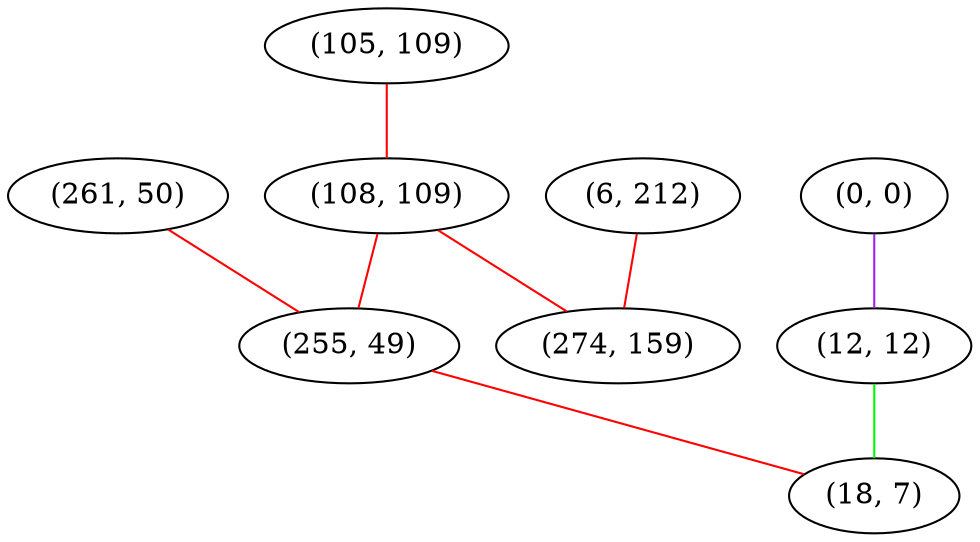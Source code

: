 graph "" {
"(105, 109)";
"(0, 0)";
"(108, 109)";
"(12, 12)";
"(261, 50)";
"(255, 49)";
"(18, 7)";
"(6, 212)";
"(274, 159)";
"(105, 109)" -- "(108, 109)"  [color=red, key=0, weight=1];
"(0, 0)" -- "(12, 12)"  [color=purple, key=0, weight=4];
"(108, 109)" -- "(274, 159)"  [color=red, key=0, weight=1];
"(108, 109)" -- "(255, 49)"  [color=red, key=0, weight=1];
"(12, 12)" -- "(18, 7)"  [color=green, key=0, weight=2];
"(261, 50)" -- "(255, 49)"  [color=red, key=0, weight=1];
"(255, 49)" -- "(18, 7)"  [color=red, key=0, weight=1];
"(6, 212)" -- "(274, 159)"  [color=red, key=0, weight=1];
}
